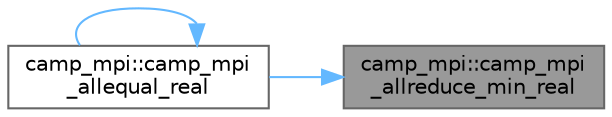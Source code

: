 digraph "camp_mpi::camp_mpi_allreduce_min_real"
{
 // LATEX_PDF_SIZE
  bgcolor="transparent";
  edge [fontname=Helvetica,fontsize=10,labelfontname=Helvetica,labelfontsize=10];
  node [fontname=Helvetica,fontsize=10,shape=box,height=0.2,width=0.4];
  rankdir="RL";
  Node1 [label="camp_mpi::camp_mpi\l_allreduce_min_real",height=0.2,width=0.4,color="gray40", fillcolor="grey60", style="filled", fontcolor="black",tooltip="Computes the minimum of val across all processes, storing the result in val_min on all processes."];
  Node1 -> Node2 [dir="back",color="steelblue1",style="solid"];
  Node2 [label="camp_mpi::camp_mpi\l_allequal_real",height=0.2,width=0.4,color="grey40", fillcolor="white", style="filled",URL="$namespacecamp__mpi.html#aeb7df553b3ec4fefd77e840696225869",tooltip="Returns whether all processors have the same value."];
  Node2 -> Node2 [dir="back",color="steelblue1",style="solid"];
}
